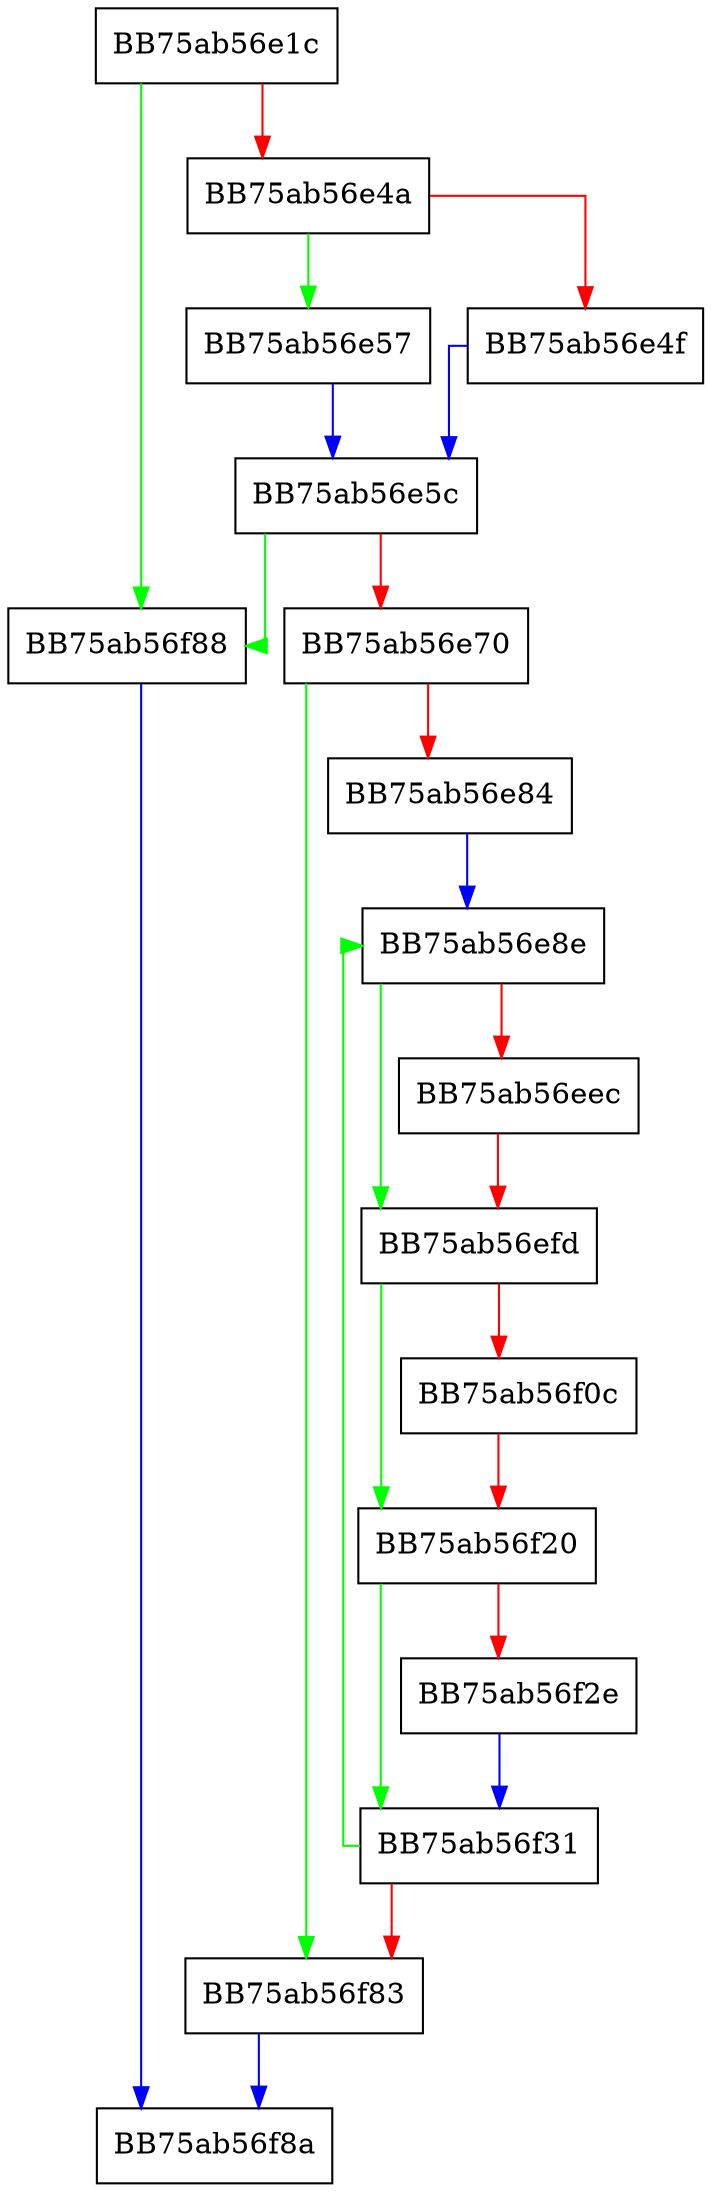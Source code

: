 digraph sqlite3SrcListDup {
  node [shape="box"];
  graph [splines=ortho];
  BB75ab56e1c -> BB75ab56f88 [color="green"];
  BB75ab56e1c -> BB75ab56e4a [color="red"];
  BB75ab56e4a -> BB75ab56e57 [color="green"];
  BB75ab56e4a -> BB75ab56e4f [color="red"];
  BB75ab56e4f -> BB75ab56e5c [color="blue"];
  BB75ab56e57 -> BB75ab56e5c [color="blue"];
  BB75ab56e5c -> BB75ab56f88 [color="green"];
  BB75ab56e5c -> BB75ab56e70 [color="red"];
  BB75ab56e70 -> BB75ab56f83 [color="green"];
  BB75ab56e70 -> BB75ab56e84 [color="red"];
  BB75ab56e84 -> BB75ab56e8e [color="blue"];
  BB75ab56e8e -> BB75ab56efd [color="green"];
  BB75ab56e8e -> BB75ab56eec [color="red"];
  BB75ab56eec -> BB75ab56efd [color="red"];
  BB75ab56efd -> BB75ab56f20 [color="green"];
  BB75ab56efd -> BB75ab56f0c [color="red"];
  BB75ab56f0c -> BB75ab56f20 [color="red"];
  BB75ab56f20 -> BB75ab56f31 [color="green"];
  BB75ab56f20 -> BB75ab56f2e [color="red"];
  BB75ab56f2e -> BB75ab56f31 [color="blue"];
  BB75ab56f31 -> BB75ab56e8e [color="green"];
  BB75ab56f31 -> BB75ab56f83 [color="red"];
  BB75ab56f83 -> BB75ab56f8a [color="blue"];
  BB75ab56f88 -> BB75ab56f8a [color="blue"];
}